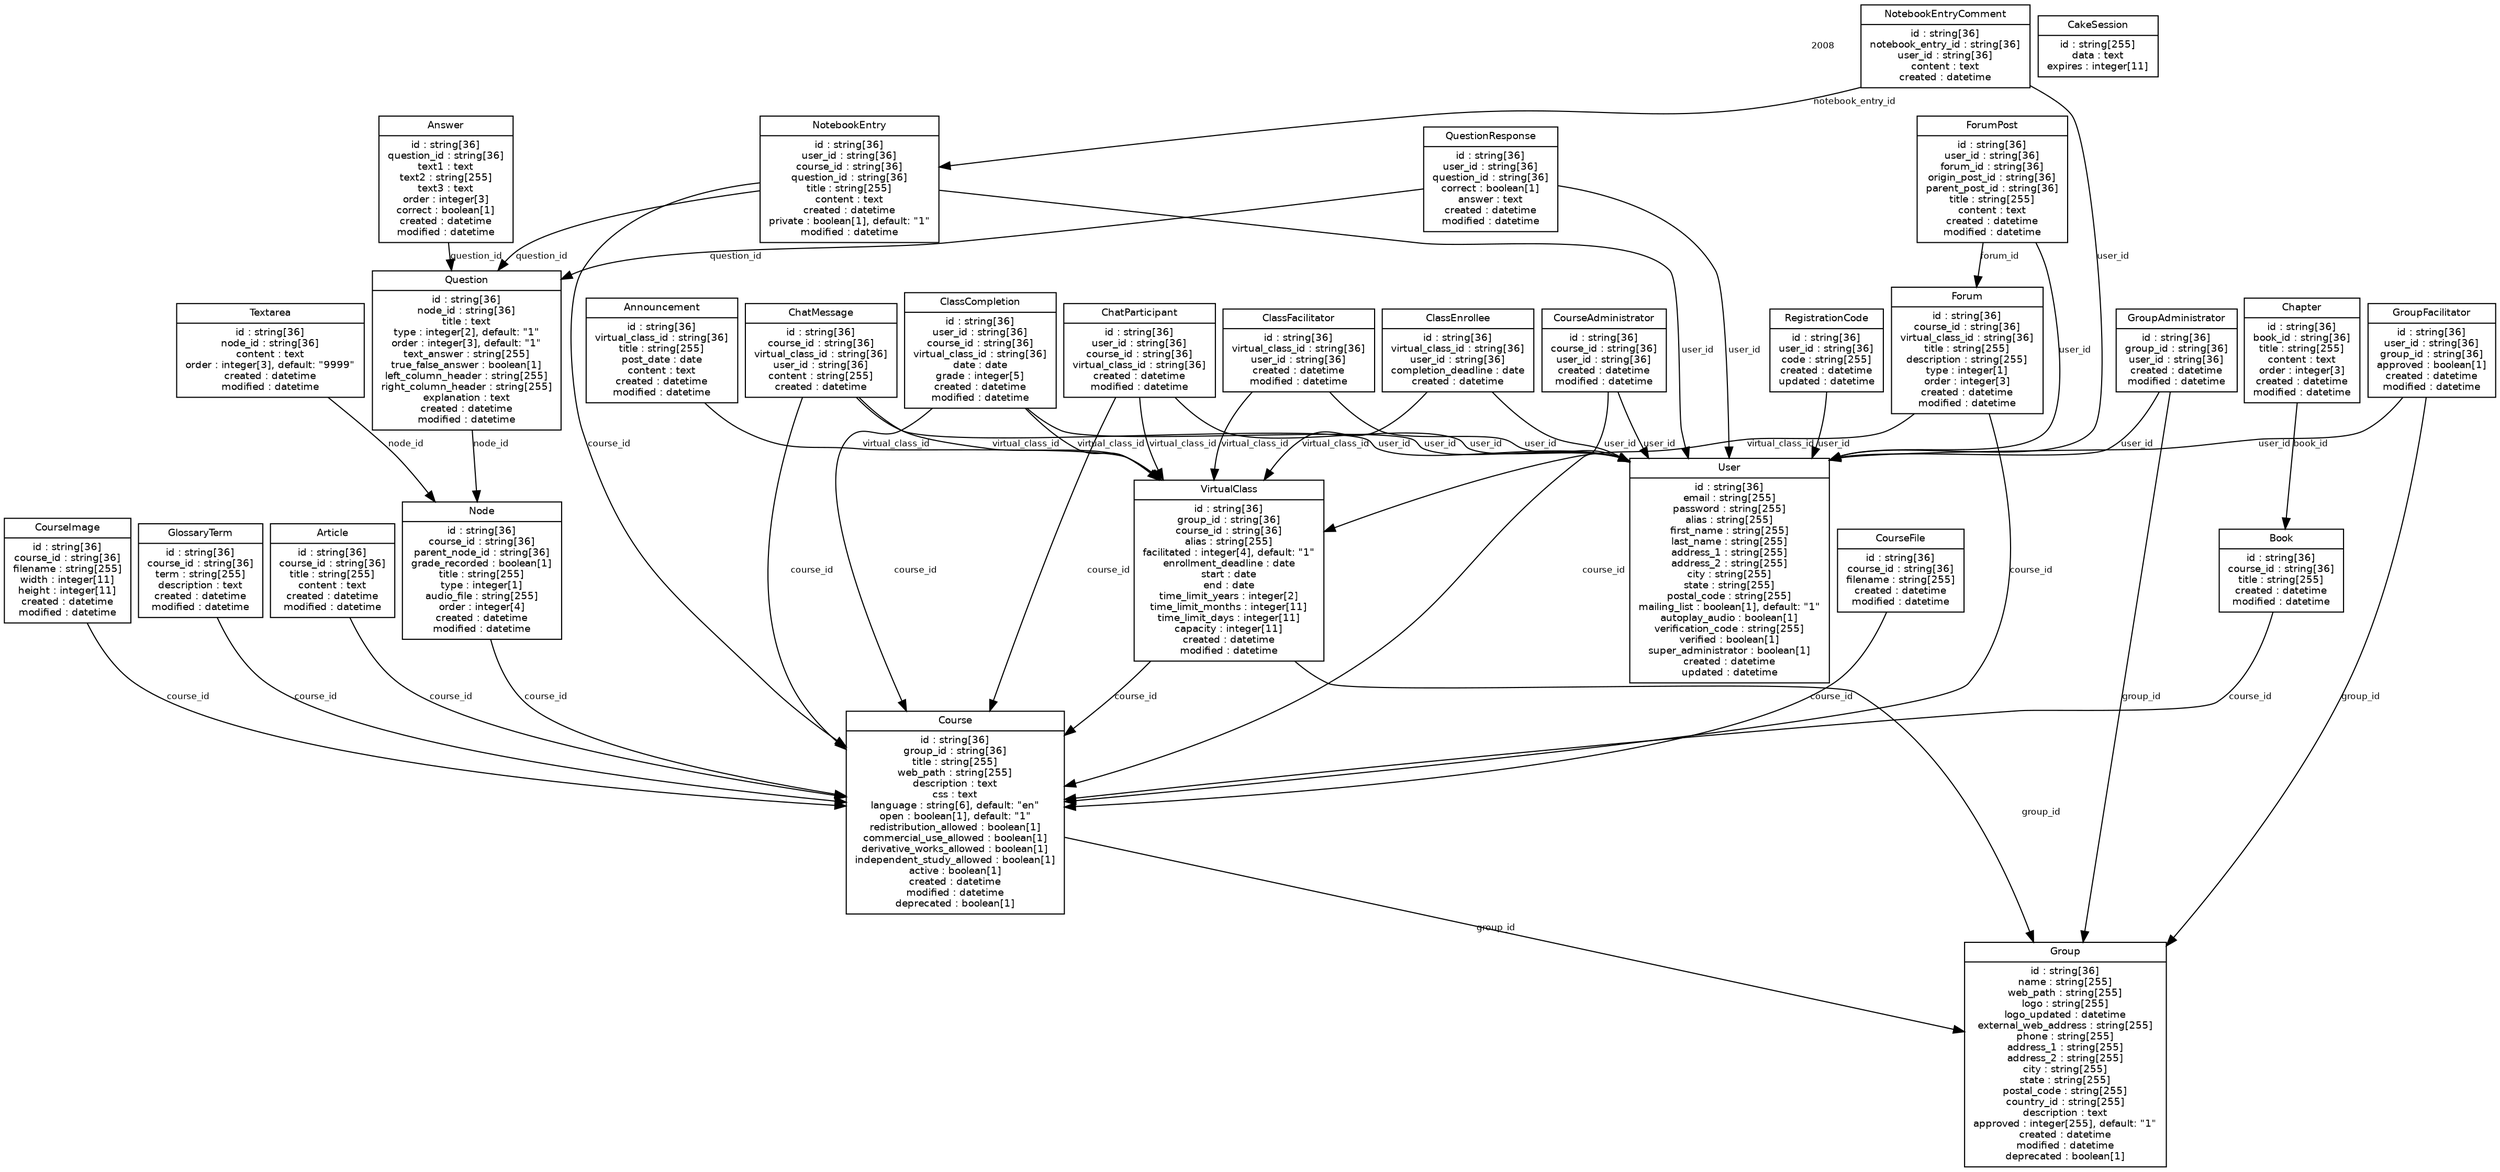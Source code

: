 digraph G {
	overlap=false;
	splines=true;
	node [fontname="Helvetica",fontsize=9];
	edge [fontname="Helvetica",fontsize=8];
	ranksep=0.1;
	nodesep=0.1;
	_schema_info [shape="plaintext", label="2008", fontname="Helvetica",fontsize=8];
	"Announcement" [label="{Announcement|id : string[36]\nvirtual_class_id : string[36]\ntitle : string[255]\npost_date : date\ncontent : text\ncreated : datetime\nmodified : datetime\n}" shape="record"];
	"Answer" [label="{Answer|id : string[36]\nquestion_id : string[36]\ntext1 : text\ntext2 : string[255]\ntext3 : text\norder : integer[3]\ncorrect : boolean[1]\ncreated : datetime\nmodified : datetime\n}" shape="record"];
	"Article" [label="{Article|id : string[36]\ncourse_id : string[36]\ntitle : string[255]\ncontent : text\ncreated : datetime\nmodified : datetime\n}" shape="record"];
	"Book" [label="{Book|id : string[36]\ncourse_id : string[36]\ntitle : string[255]\ncreated : datetime\nmodified : datetime\n}" shape="record"];
	"CakeSession" [label="{CakeSession|id : string[255]\ndata : text\nexpires : integer[11]\n}" shape="record"];
	"Chapter" [label="{Chapter|id : string[36]\nbook_id : string[36]\ntitle : string[255]\ncontent : text\norder : integer[3]\ncreated : datetime\nmodified : datetime\n}" shape="record"];
	"ChatMessage" [label="{ChatMessage|id : string[36]\ncourse_id : string[36]\nvirtual_class_id : string[36]\nuser_id : string[36]\ncontent : string[255]\ncreated : datetime\n}" shape="record"];
	"ChatParticipant" [label="{ChatParticipant|id : string[36]\nuser_id : string[36]\ncourse_id : string[36]\nvirtual_class_id : string[36]\ncreated : datetime\nmodified : datetime\n}" shape="record"];
	"ClassCompletion" [label="{ClassCompletion|id : string[36]\nuser_id : string[36]\ncourse_id : string[36]\nvirtual_class_id : string[36]\ndate : date\ngrade : integer[5]\ncreated : datetime\nmodified : datetime\n}" shape="record"];
	"ClassEnrollee" [label="{ClassEnrollee|id : string[36]\nvirtual_class_id : string[36]\nuser_id : string[36]\ncompletion_deadline : date\ncreated : datetime\n}" shape="record"];
	"ClassFacilitator" [label="{ClassFacilitator|id : string[36]\nvirtual_class_id : string[36]\nuser_id : string[36]\ncreated : datetime\nmodified : datetime\n}" shape="record"];
	"CourseAdministrator" [label="{CourseAdministrator|id : string[36]\ncourse_id : string[36]\nuser_id : string[36]\ncreated : datetime\nmodified : datetime\n}" shape="record"];
	"CourseFile" [label="{CourseFile|id : string[36]\ncourse_id : string[36]\nfilename : string[255]\ncreated : datetime\nmodified : datetime\n}" shape="record"];
	"CourseImage" [label="{CourseImage|id : string[36]\ncourse_id : string[36]\nfilename : string[255]\nwidth : integer[11]\nheight : integer[11]\ncreated : datetime\nmodified : datetime\n}" shape="record"];
	"Course" [label="{Course|id : string[36]\ngroup_id : string[36]\ntitle : string[255]\nweb_path : string[255]\ndescription : text\ncss : text\nlanguage : string[6], default: \"en\"\nopen : boolean[1], default: \"1\"\nredistribution_allowed : boolean[1]\ncommercial_use_allowed : boolean[1]\nderivative_works_allowed : boolean[1]\nindependent_study_allowed : boolean[1]\nactive : boolean[1]\ncreated : datetime\nmodified : datetime\ndeprecated : boolean[1]\n}" shape="record"];
	"ForumPost" [label="{ForumPost|id : string[36]\nuser_id : string[36]\nforum_id : string[36]\norigin_post_id : string[36]\nparent_post_id : string[36]\ntitle : string[255]\ncontent : text\ncreated : datetime\nmodified : datetime\n}" shape="record"];
	"Forum" [label="{Forum|id : string[36]\ncourse_id : string[36]\nvirtual_class_id : string[36]\ntitle : string[255]\ndescription : string[255]\ntype : integer[1]\norder : integer[3]\ncreated : datetime\nmodified : datetime\n}" shape="record"];
	"GlossaryTerm" [label="{GlossaryTerm|id : string[36]\ncourse_id : string[36]\nterm : string[255]\ndescription : text\ncreated : datetime\nmodified : datetime\n}" shape="record"];
	"GroupAdministrator" [label="{GroupAdministrator|id : string[36]\ngroup_id : string[36]\nuser_id : string[36]\ncreated : datetime\nmodified : datetime\n}" shape="record"];
	"GroupFacilitator" [label="{GroupFacilitator|id : string[36]\nuser_id : string[36]\ngroup_id : string[36]\napproved : boolean[1]\ncreated : datetime\nmodified : datetime\n}" shape="record"];
	"Group" [label="{Group|id : string[36]\nname : string[255]\nweb_path : string[255]\nlogo : string[255]\nlogo_updated : datetime\nexternal_web_address : string[255]\nphone : string[255]\naddress_1 : string[255]\naddress_2 : string[255]\ncity : string[255]\nstate : string[255]\npostal_code : string[255]\ncountry_id : string[255]\ndescription : text\napproved : integer[255], default: \"1\"\ncreated : datetime\nmodified : datetime\ndeprecated : boolean[1]\n}" shape="record"];
	"Node" [label="{Node|id : string[36]\ncourse_id : string[36]\nparent_node_id : string[36]\ngrade_recorded : boolean[1]\ntitle : string[255]\ntype : integer[1]\naudio_file : string[255]\norder : integer[4]\ncreated : datetime\nmodified : datetime\n}" shape="record"];
	"NotebookEntry" [label="{NotebookEntry|id : string[36]\nuser_id : string[36]\ncourse_id : string[36]\nquestion_id : string[36]\ntitle : string[255]\ncontent : text\ncreated : datetime\nprivate : boolean[1], default: \"1\"\nmodified : datetime\n}" shape="record"];
	"NotebookEntryComment" [label="{NotebookEntryComment|id : string[36]\nnotebook_entry_id : string[36]\nuser_id : string[36]\ncontent : text\ncreated : datetime\n}" shape="record"];
	"QuestionResponse" [label="{QuestionResponse|id : string[36]\nuser_id : string[36]\nquestion_id : string[36]\ncorrect : boolean[1]\nanswer : text\ncreated : datetime\nmodified : datetime\n}" shape="record"];
	"Question" [label="{Question|id : string[36]\nnode_id : string[36]\ntitle : text\ntype : integer[2], default: \"1\"\norder : integer[3], default: \"1\"\ntext_answer : string[255]\ntrue_false_answer : boolean[1]\nleft_column_header : string[255]\nright_column_header : string[255]\nexplanation : text\ncreated : datetime\nmodified : datetime\n}" shape="record"];
	"RegistrationCode" [label="{RegistrationCode|id : string[36]\nuser_id : string[36]\ncode : string[255]\ncreated : datetime\nupdated : datetime\n}" shape="record"];
	"Textarea" [label="{Textarea|id : string[36]\nnode_id : string[36]\ncontent : text\norder : integer[3], default: \"9999\"\ncreated : datetime\nmodified : datetime\n}" shape="record"];
	"User" [label="{User|id : string[36]\nemail : string[255]\npassword : string[255]\nalias : string[255]\nfirst_name : string[255]\nlast_name : string[255]\naddress_1 : string[255]\naddress_2 : string[255]\ncity : string[255]\nstate : string[255]\npostal_code : string[255]\nmailing_list : boolean[1], default: \"1\"\nautoplay_audio : boolean[1]\nverification_code : string[255]\nverified : boolean[1]\nsuper_administrator : boolean[1]\ncreated : datetime\nupdated : datetime\n}" shape="record"];
	"VirtualClass" [label="{VirtualClass|id : string[36]\ngroup_id : string[36]\ncourse_id : string[36]\nalias : string[255]\nfacilitated : integer[4], default: \"1\"\nenrollment_deadline : date\nstart : date\nend : date\ntime_limit_years : integer[2]\ntime_limit_months : integer[11]\ntime_limit_days : integer[11]\ncapacity : integer[11]\ncreated : datetime\nmodified : datetime\n}" shape="record"];
	"Announcement" -> "VirtualClass" [label="virtual_class_id"]
	"Answer" -> "Question" [label="question_id"]
	"Article" -> "Course" [label="course_id"]
	"Book" -> "Course" [label="course_id"]
	"Chapter" -> "Book" [label="book_id"]
	"ChatMessage" -> "Course" [label="course_id"]
	"ChatMessage" -> "VirtualClass" [label="virtual_class_id"]
	"ChatMessage" -> "User" [label="user_id"]
	"ChatParticipant" -> "User" [label="user_id"]
	"ChatParticipant" -> "Course" [label="course_id"]
	"ChatParticipant" -> "VirtualClass" [label="virtual_class_id"]
	"ClassCompletion" -> "User" [label="user_id"]
	"ClassCompletion" -> "Course" [label="course_id"]
	"ClassCompletion" -> "VirtualClass" [label="virtual_class_id"]
	"ClassEnrollee" -> "VirtualClass" [label="virtual_class_id"]
	"ClassEnrollee" -> "User" [label="user_id"]
	"ClassFacilitator" -> "VirtualClass" [label="virtual_class_id"]
	"ClassFacilitator" -> "User" [label="user_id"]
	"CourseAdministrator" -> "Course" [label="course_id"]
	"CourseAdministrator" -> "User" [label="user_id"]
	"CourseFile" -> "Course" [label="course_id"]
	"CourseImage" -> "Course" [label="course_id"]
	"Course" -> "Group" [label="group_id"]
	"ForumPost" -> "User" [label="user_id"]
	"ForumPost" -> "Forum" [label="forum_id"]
	"Forum" -> "Course" [label="course_id"]
	"Forum" -> "VirtualClass" [label="virtual_class_id"]
	"GlossaryTerm" -> "Course" [label="course_id"]
	"GroupAdministrator" -> "Group" [label="group_id"]
	"GroupAdministrator" -> "User" [label="user_id"]
	"GroupFacilitator" -> "User" [label="user_id"]
	"GroupFacilitator" -> "Group" [label="group_id"]
	"Node" -> "Course" [label="course_id"]
	"NotebookEntry" -> "User" [label="user_id"]
	"NotebookEntry" -> "Course" [label="course_id"]
	"NotebookEntry" -> "Question" [label="question_id"]
	"NotebookEntryComment" -> "NotebookEntry" [label="notebook_entry_id"]
	"NotebookEntryComment" -> "User" [label="user_id"]
	"QuestionResponse" -> "User" [label="user_id"]
	"QuestionResponse" -> "Question" [label="question_id"]
	"Question" -> "Node" [label="node_id"]
	"RegistrationCode" -> "User" [label="user_id"]
	"Textarea" -> "Node" [label="node_id"]
	"VirtualClass" -> "Group" [label="group_id"]
	"VirtualClass" -> "Course" [label="course_id"]
}
